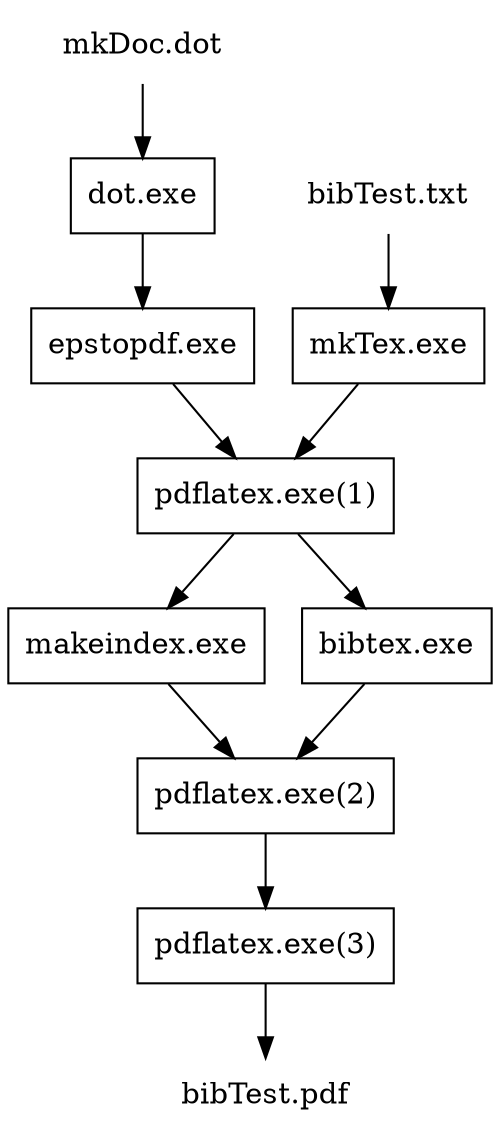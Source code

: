 digraph X { 
  node[shape=box]
  dot  -> "dot.exe"   -> "epstopdf.exe" -> "pdflatex.exe(1)"
  txt  -> "mkTex.exe" -> "pdflatex.exe(1)";
  "pdflatex.exe(1)" -> "makeindex.exe" -> "pdflatex.exe(2)";
  "pdflatex.exe(1)" -> "bibtex.exe" -> "pdflatex.exe(2)";
  "pdflatex.exe(2)" -> "pdflatex.exe(3)" -> pdf ;
   dot [shape=plaintext, label="mkDoc.dot"  ];
   txt [shape=plaintext, label="bibTest.txt"];
   pdf [shape=plaintext, label="bibTest.pdf"];
}


